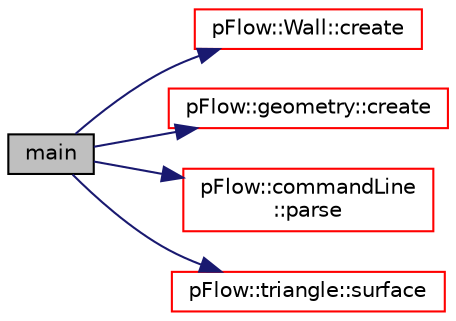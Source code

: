 digraph "main"
{
 // LATEX_PDF_SIZE
  edge [fontname="Helvetica",fontsize="10",labelfontname="Helvetica",labelfontsize="10"];
  node [fontname="Helvetica",fontsize="10",shape=record];
  rankdir="LR";
  Node1 [label="main",height=0.2,width=0.4,color="black", fillcolor="grey75", style="filled", fontcolor="black",tooltip=" "];
  Node1 -> Node2 [color="midnightblue",fontsize="10",style="solid",fontname="Helvetica"];
  Node2 [label="pFlow::Wall::create",height=0.2,width=0.4,color="red", fillcolor="white", style="filled",URL="$classpFlow_1_1Wall.html#aea93e0565c241dc8f5b19f8f094d1f1e",tooltip=" "];
  Node1 -> Node7 [color="midnightblue",fontsize="10",style="solid",fontname="Helvetica"];
  Node7 [label="pFlow::geometry::create",height=0.2,width=0.4,color="red", fillcolor="white", style="filled",URL="$classpFlow_1_1geometry.html#aa51dfdf2226a32f80d368186cae16e2b",tooltip=" "];
  Node1 -> Node13 [color="midnightblue",fontsize="10",style="solid",fontname="Helvetica"];
  Node13 [label="pFlow::commandLine\l::parse",height=0.2,width=0.4,color="red", fillcolor="white", style="filled",URL="$classpFlow_1_1commandLine.html#af199716992f3f8bb51c89ddcca847062",tooltip=" "];
  Node1 -> Node15 [color="midnightblue",fontsize="10",style="solid",fontname="Helvetica"];
  Node15 [label="pFlow::triangle::surface",height=0.2,width=0.4,color="red", fillcolor="white", style="filled",URL="$namespacepFlow_1_1triangle.html#a76e5558852ea08d3bd5ccdd6f8a52151",tooltip=" "];
}
